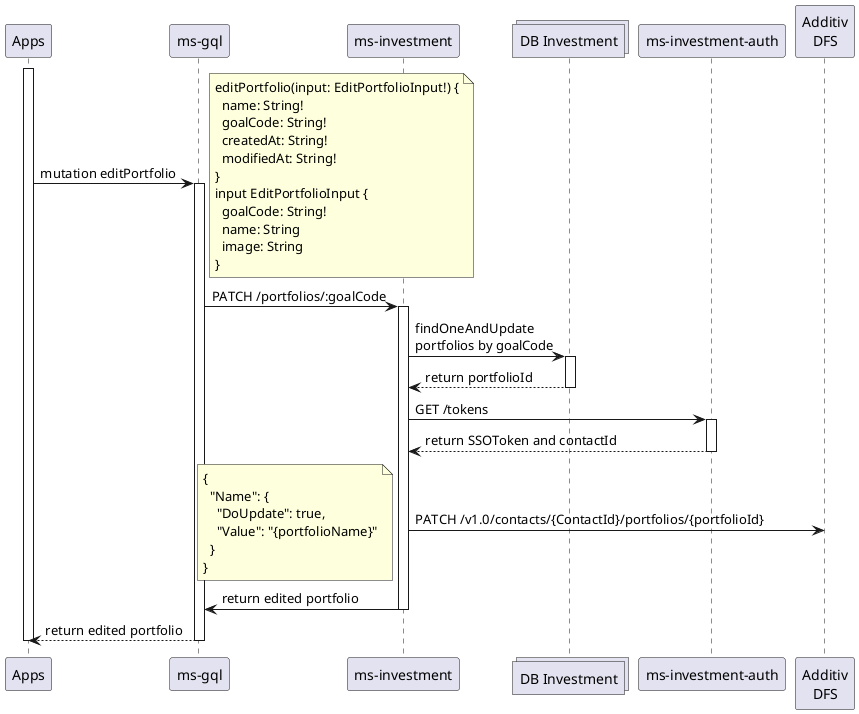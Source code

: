 @startuml edit portfolios
participant "Apps" as app
participant "ms-gql" as gql
participant "ms-investment" as ms
collections "DB Investment" as db
participant "ms-investment-auth" as auth
participant "Additiv\nDFS" as dfs

activate app
app -> gql: mutation editPortfolio
note right
editPortfolio(input: EditPortfolioInput!) {
  name: String!
  goalCode: String!
  createdAt: String!
  modifiedAt: String!
}
input EditPortfolioInput {
  goalCode: String!
  name: String
  image: String
}
end note
activate gql
gql -> ms: PATCH /portfolios/:goalCode
activate ms
ms -> db: findOneAndUpdate\nportfolios by goalCode
activate db
db --> ms: return portfolioId
deactivate db
ms -> auth: GET /tokens
activate auth
auth --> ms: return SSOToken and contactId
deactivate auth
ms -> dfs: PATCH /v1.0/contacts/{ContactId}/portfolios/{portfolioId}
note left
{
  "Name": {
    "DoUpdate": true,
    "Value": "{portfolioName}"
  }
}
end note
ms -> gql: return edited portfolio
deactivate ms
gql --> app: return edited portfolio
deactivate gql
deactivate app
@enduml